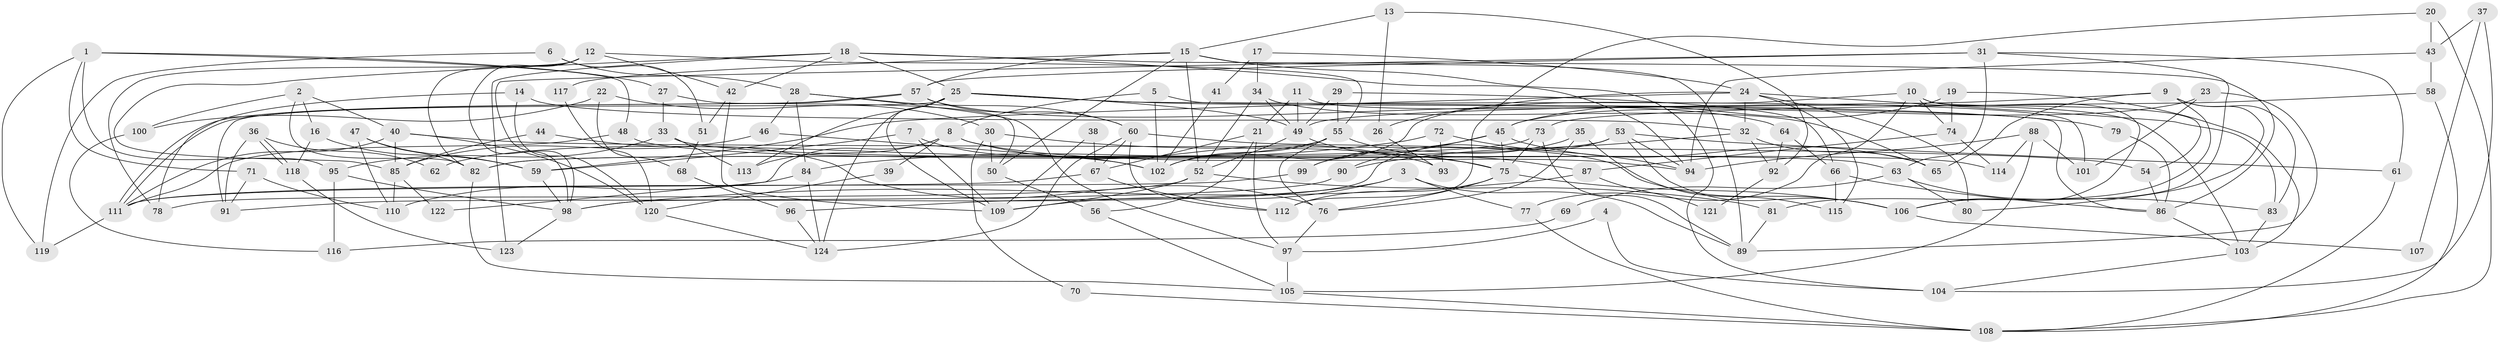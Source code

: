 // Generated by graph-tools (version 1.1) at 2025/11/02/27/25 16:11:22]
// undirected, 124 vertices, 248 edges
graph export_dot {
graph [start="1"]
  node [color=gray90,style=filled];
  1;
  2;
  3;
  4;
  5;
  6;
  7;
  8;
  9;
  10;
  11;
  12;
  13;
  14;
  15;
  16;
  17;
  18;
  19;
  20;
  21;
  22;
  23;
  24;
  25;
  26;
  27;
  28;
  29;
  30;
  31;
  32;
  33;
  34;
  35;
  36;
  37;
  38;
  39;
  40;
  41;
  42;
  43;
  44;
  45;
  46;
  47;
  48;
  49;
  50;
  51;
  52;
  53;
  54;
  55;
  56;
  57;
  58;
  59;
  60;
  61;
  62;
  63;
  64;
  65;
  66;
  67;
  68;
  69;
  70;
  71;
  72;
  73;
  74;
  75;
  76;
  77;
  78;
  79;
  80;
  81;
  82;
  83;
  84;
  85;
  86;
  87;
  88;
  89;
  90;
  91;
  92;
  93;
  94;
  95;
  96;
  97;
  98;
  99;
  100;
  101;
  102;
  103;
  104;
  105;
  106;
  107;
  108;
  109;
  110;
  111;
  112;
  113;
  114;
  115;
  116;
  117;
  118;
  119;
  120;
  121;
  122;
  123;
  124;
  1 -- 95;
  1 -- 48;
  1 -- 27;
  1 -- 71;
  1 -- 119;
  2 -- 82;
  2 -- 40;
  2 -- 16;
  2 -- 100;
  3 -- 109;
  3 -- 89;
  3 -- 77;
  3 -- 96;
  4 -- 104;
  4 -- 97;
  5 -- 8;
  5 -- 102;
  5 -- 101;
  6 -- 119;
  6 -- 28;
  6 -- 51;
  7 -- 59;
  7 -- 109;
  7 -- 102;
  8 -- 113;
  8 -- 94;
  8 -- 39;
  8 -- 93;
  8 -- 122;
  9 -- 80;
  9 -- 65;
  9 -- 49;
  9 -- 81;
  9 -- 83;
  10 -- 54;
  10 -- 102;
  10 -- 74;
  10 -- 77;
  10 -- 106;
  11 -- 49;
  11 -- 21;
  11 -- 103;
  12 -- 98;
  12 -- 42;
  12 -- 55;
  12 -- 78;
  12 -- 82;
  13 -- 26;
  13 -- 15;
  13 -- 92;
  14 -- 78;
  14 -- 32;
  14 -- 120;
  15 -- 89;
  15 -- 52;
  15 -- 50;
  15 -- 57;
  15 -- 104;
  15 -- 117;
  16 -- 59;
  16 -- 118;
  17 -- 24;
  17 -- 34;
  17 -- 41;
  18 -- 25;
  18 -- 123;
  18 -- 42;
  18 -- 85;
  18 -- 86;
  18 -- 94;
  19 -- 45;
  19 -- 103;
  19 -- 74;
  20 -- 112;
  20 -- 43;
  20 -- 108;
  21 -- 67;
  21 -- 97;
  21 -- 56;
  22 -- 68;
  22 -- 30;
  22 -- 100;
  23 -- 101;
  23 -- 45;
  23 -- 89;
  24 -- 59;
  24 -- 32;
  24 -- 26;
  24 -- 80;
  24 -- 83;
  24 -- 115;
  25 -- 49;
  25 -- 86;
  25 -- 79;
  25 -- 91;
  25 -- 109;
  25 -- 113;
  25 -- 124;
  26 -- 93;
  27 -- 50;
  27 -- 33;
  28 -- 46;
  28 -- 60;
  28 -- 84;
  28 -- 97;
  29 -- 55;
  29 -- 49;
  29 -- 66;
  30 -- 50;
  30 -- 75;
  30 -- 70;
  31 -- 106;
  31 -- 57;
  31 -- 61;
  31 -- 63;
  31 -- 98;
  32 -- 90;
  32 -- 92;
  32 -- 65;
  33 -- 63;
  33 -- 95;
  33 -- 113;
  34 -- 52;
  34 -- 49;
  34 -- 65;
  35 -- 115;
  35 -- 76;
  35 -- 99;
  36 -- 91;
  36 -- 118;
  36 -- 118;
  36 -- 62;
  37 -- 43;
  37 -- 104;
  37 -- 107;
  38 -- 109;
  38 -- 67;
  39 -- 120;
  40 -- 120;
  40 -- 111;
  40 -- 54;
  40 -- 85;
  41 -- 102;
  42 -- 109;
  42 -- 51;
  43 -- 58;
  43 -- 94;
  44 -- 85;
  44 -- 76;
  45 -- 65;
  45 -- 75;
  45 -- 90;
  45 -- 99;
  46 -- 102;
  46 -- 85;
  47 -- 110;
  47 -- 82;
  47 -- 59;
  48 -- 111;
  48 -- 114;
  49 -- 75;
  49 -- 52;
  50 -- 56;
  51 -- 68;
  52 -- 81;
  52 -- 78;
  52 -- 109;
  53 -- 61;
  53 -- 106;
  53 -- 82;
  53 -- 94;
  53 -- 98;
  54 -- 86;
  55 -- 87;
  55 -- 62;
  55 -- 76;
  55 -- 102;
  56 -- 105;
  57 -- 111;
  57 -- 111;
  57 -- 60;
  57 -- 64;
  58 -- 108;
  58 -- 73;
  59 -- 98;
  60 -- 112;
  60 -- 67;
  60 -- 106;
  60 -- 124;
  61 -- 108;
  63 -- 83;
  63 -- 69;
  63 -- 80;
  64 -- 66;
  64 -- 92;
  66 -- 86;
  66 -- 115;
  67 -- 111;
  67 -- 112;
  68 -- 96;
  69 -- 116;
  70 -- 108;
  71 -- 110;
  71 -- 91;
  72 -- 84;
  72 -- 94;
  72 -- 93;
  73 -- 82;
  73 -- 75;
  73 -- 89;
  74 -- 87;
  74 -- 114;
  75 -- 106;
  75 -- 76;
  75 -- 112;
  76 -- 97;
  77 -- 108;
  79 -- 86;
  81 -- 89;
  82 -- 105;
  83 -- 103;
  84 -- 124;
  84 -- 110;
  85 -- 110;
  85 -- 122;
  86 -- 103;
  87 -- 98;
  87 -- 121;
  88 -- 105;
  88 -- 94;
  88 -- 101;
  88 -- 114;
  90 -- 91;
  92 -- 121;
  95 -- 98;
  95 -- 116;
  96 -- 124;
  97 -- 105;
  98 -- 123;
  99 -- 111;
  100 -- 116;
  103 -- 104;
  105 -- 108;
  106 -- 107;
  111 -- 119;
  117 -- 120;
  118 -- 123;
  120 -- 124;
}
